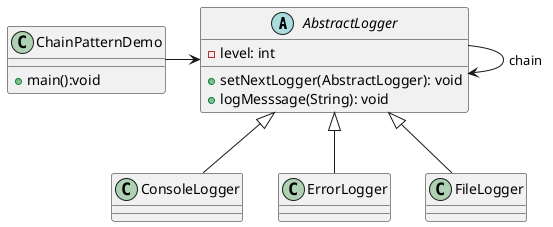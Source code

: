 
@startuml Diagramme de classe
skinparam style strict
 
abstract class AbstractLogger {
  -level: int
  +setNextLogger(AbstractLogger): void
  +logMesssage(String): void
}
class ChainPatternDemo {
  +main():void
}
class ConsoleLogger extends AbstractLogger
class ErrorLogger extends AbstractLogger 
class FileLogger extends AbstractLogger 

AbstractLogger -> AbstractLogger: chain
ChainPatternDemo -> AbstractLogger

@enduml
